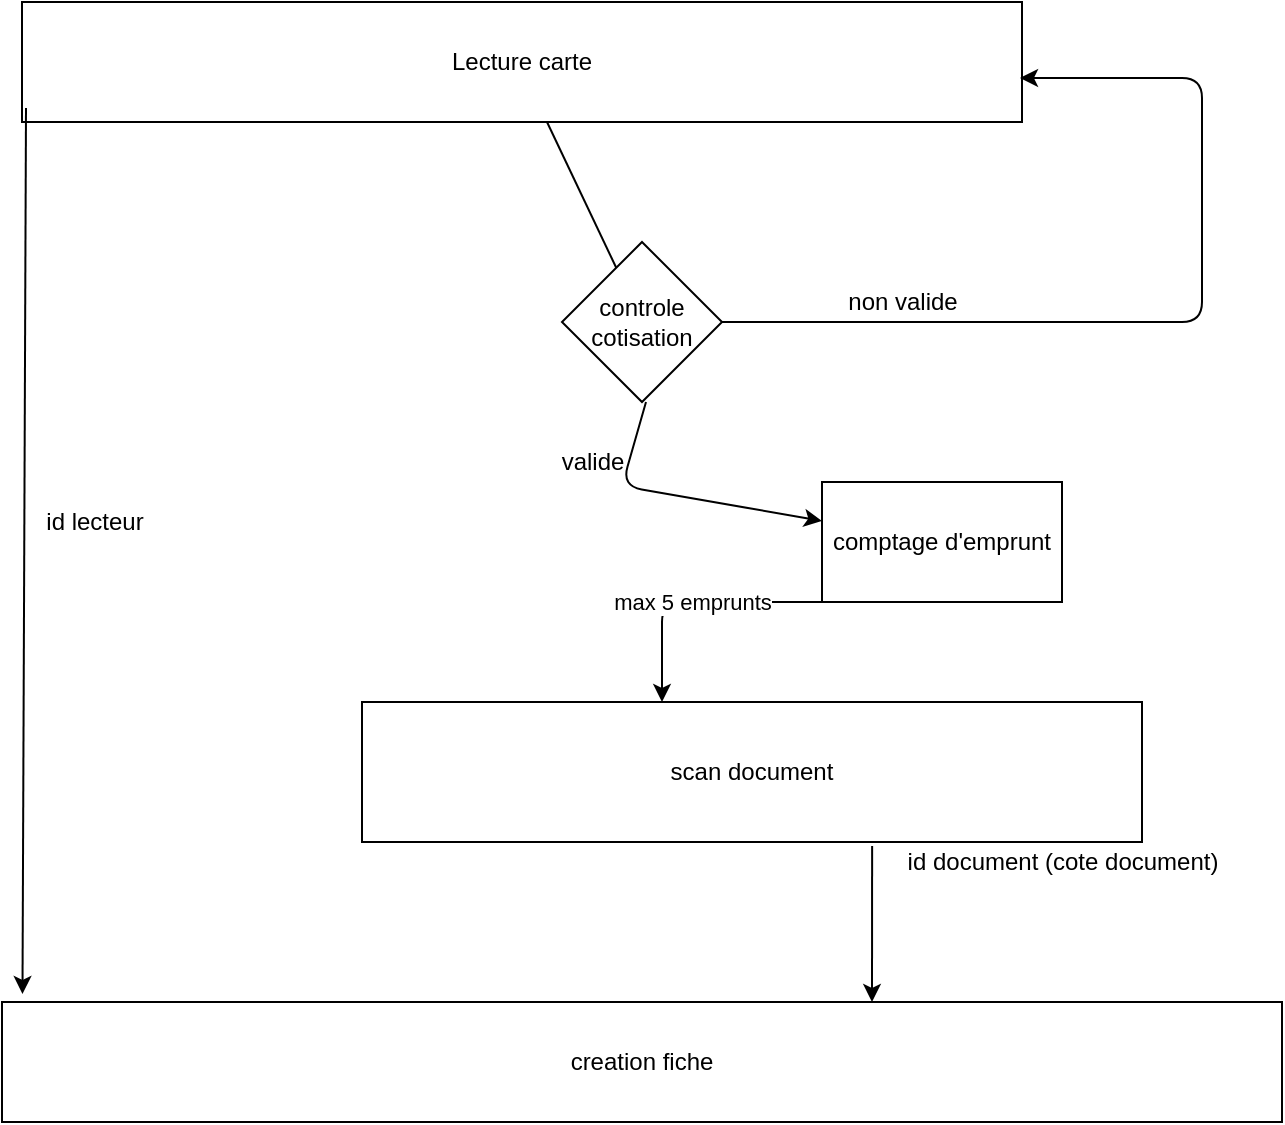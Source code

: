 <mxfile version="14.7.4" type="embed"><diagram id="23iRSUPoRavnBvh4doch" name="Page-1"><mxGraphModel dx="836" dy="723" grid="1" gridSize="10" guides="1" tooltips="1" connect="1" arrows="1" fold="1" page="1" pageScale="1" pageWidth="827" pageHeight="1169" math="0" shadow="0"><root><mxCell id="0"/><mxCell id="1" parent="0"/><mxCell id="2" value="Lecture carte" style="rounded=0;whiteSpace=wrap;html=1;" vertex="1" parent="1"><mxGeometry x="90" y="30" width="500" height="60" as="geometry"/></mxCell><mxCell id="3" value="" style="endArrow=classic;html=1;exitX=0.525;exitY=1;exitDx=0;exitDy=0;exitPerimeter=0;startArrow=none;" edge="1" parent="1" source="4" target="17"><mxGeometry width="50" height="50" relative="1" as="geometry"><mxPoint x="390" y="400" as="sourcePoint"/><mxPoint x="400" y="290" as="targetPoint"/><Array as="points"><mxPoint x="390" y="272"/></Array></mxGeometry></mxCell><mxCell id="4" value="controle cotisation" style="rhombus;whiteSpace=wrap;html=1;" vertex="1" parent="1"><mxGeometry x="360" y="150" width="80" height="80" as="geometry"/></mxCell><mxCell id="5" value="" style="endArrow=none;html=1;exitX=0.525;exitY=1;exitDx=0;exitDy=0;exitPerimeter=0;" edge="1" parent="1" source="2" target="4"><mxGeometry width="50" height="50" relative="1" as="geometry"><mxPoint x="400" y="90" as="sourcePoint"/><mxPoint x="400" y="320" as="targetPoint"/></mxGeometry></mxCell><mxCell id="6" value="" style="endArrow=classic;html=1;exitX=1;exitY=0.5;exitDx=0;exitDy=0;entryX=0.998;entryY=0.633;entryDx=0;entryDy=0;entryPerimeter=0;" edge="1" parent="1" source="4" target="2"><mxGeometry width="50" height="50" relative="1" as="geometry"><mxPoint x="390" y="400" as="sourcePoint"/><mxPoint x="640" y="50" as="targetPoint"/><Array as="points"><mxPoint x="680" y="190"/><mxPoint x="680" y="68"/></Array></mxGeometry></mxCell><mxCell id="7" value="non valide" style="text;html=1;align=center;verticalAlign=middle;resizable=0;points=[];autosize=1;strokeColor=none;" vertex="1" parent="1"><mxGeometry x="495" y="170" width="70" height="20" as="geometry"/></mxCell><mxCell id="8" value="valide" style="text;html=1;align=center;verticalAlign=middle;resizable=0;points=[];autosize=1;strokeColor=none;" vertex="1" parent="1"><mxGeometry x="350" y="250" width="50" height="20" as="geometry"/></mxCell><mxCell id="9" value="scan document" style="rounded=0;whiteSpace=wrap;html=1;" vertex="1" parent="1"><mxGeometry x="260" y="380" width="390" height="70" as="geometry"/></mxCell><mxCell id="10" value="creation fiche" style="rounded=0;whiteSpace=wrap;html=1;" vertex="1" parent="1"><mxGeometry x="80" y="530" width="640" height="60" as="geometry"/></mxCell><mxCell id="11" value="" style="endArrow=classic;html=1;exitX=0.654;exitY=1.029;exitDx=0;exitDy=0;exitPerimeter=0;" edge="1" parent="1" source="9"><mxGeometry width="50" height="50" relative="1" as="geometry"><mxPoint x="390" y="390" as="sourcePoint"/><mxPoint x="515" y="530" as="targetPoint"/></mxGeometry></mxCell><mxCell id="12" value="id document (cote document)" style="text;html=1;align=center;verticalAlign=middle;resizable=0;points=[];autosize=1;strokeColor=none;" vertex="1" parent="1"><mxGeometry x="525" y="450" width="170" height="20" as="geometry"/></mxCell><mxCell id="15" value="" style="endArrow=classic;html=1;exitX=0.004;exitY=0.883;exitDx=0;exitDy=0;exitPerimeter=0;entryX=0.016;entryY=-0.067;entryDx=0;entryDy=0;entryPerimeter=0;" edge="1" parent="1" source="2" target="10"><mxGeometry width="50" height="50" relative="1" as="geometry"><mxPoint x="390" y="390" as="sourcePoint"/><mxPoint x="440" y="340" as="targetPoint"/></mxGeometry></mxCell><mxCell id="16" value="id lecteur" style="text;html=1;align=center;verticalAlign=middle;resizable=0;points=[];autosize=1;strokeColor=none;" vertex="1" parent="1"><mxGeometry x="96" y="280" width="60" height="20" as="geometry"/></mxCell><mxCell id="17" value="comptage d'emprunt" style="rounded=0;whiteSpace=wrap;html=1;" vertex="1" parent="1"><mxGeometry x="490" y="270" width="120" height="60" as="geometry"/></mxCell><mxCell id="18" value="max 5 emprunts" style="endArrow=classic;html=1;exitX=0;exitY=1;exitDx=0;exitDy=0;" edge="1" parent="1" source="17"><mxGeometry width="50" height="50" relative="1" as="geometry"><mxPoint x="390" y="390" as="sourcePoint"/><mxPoint x="410" y="380" as="targetPoint"/><Array as="points"><mxPoint x="410" y="330"/></Array></mxGeometry></mxCell></root></mxGraphModel></diagram></mxfile>